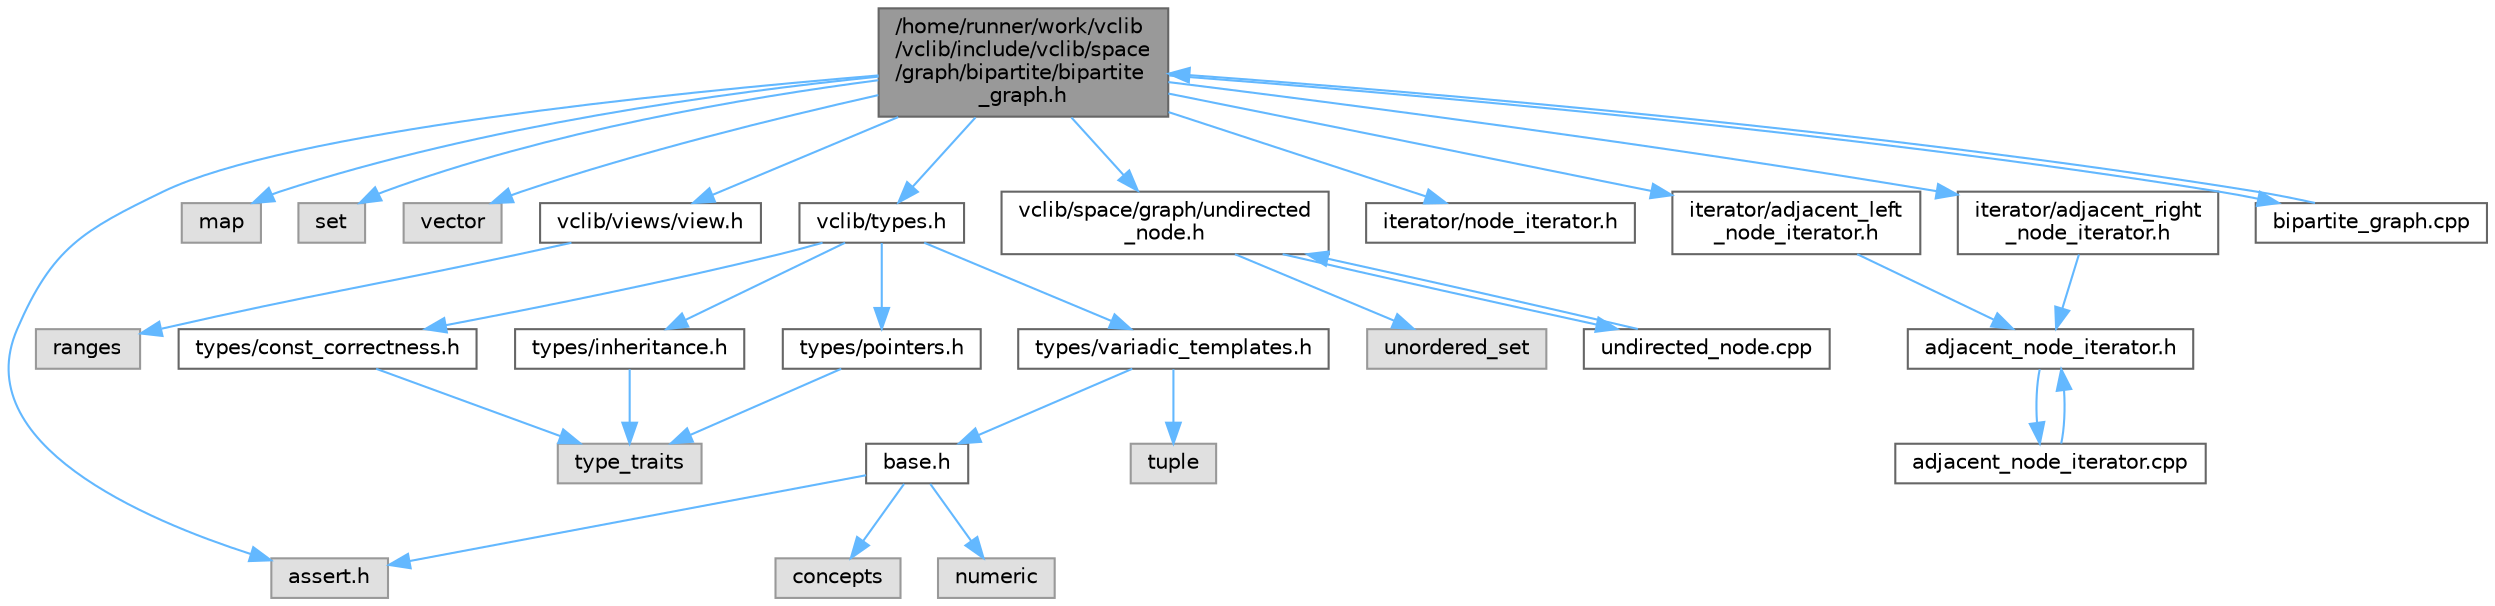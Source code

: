 digraph "/home/runner/work/vclib/vclib/include/vclib/space/graph/bipartite/bipartite_graph.h"
{
 // LATEX_PDF_SIZE
  bgcolor="transparent";
  edge [fontname=Helvetica,fontsize=10,labelfontname=Helvetica,labelfontsize=10];
  node [fontname=Helvetica,fontsize=10,shape=box,height=0.2,width=0.4];
  Node1 [label="/home/runner/work/vclib\l/vclib/include/vclib/space\l/graph/bipartite/bipartite\l_graph.h",height=0.2,width=0.4,color="gray40", fillcolor="grey60", style="filled", fontcolor="black",tooltip=" "];
  Node1 -> Node2 [color="steelblue1",style="solid"];
  Node2 [label="assert.h",height=0.2,width=0.4,color="grey60", fillcolor="#E0E0E0", style="filled",tooltip=" "];
  Node1 -> Node3 [color="steelblue1",style="solid"];
  Node3 [label="map",height=0.2,width=0.4,color="grey60", fillcolor="#E0E0E0", style="filled",tooltip=" "];
  Node1 -> Node4 [color="steelblue1",style="solid"];
  Node4 [label="set",height=0.2,width=0.4,color="grey60", fillcolor="#E0E0E0", style="filled",tooltip=" "];
  Node1 -> Node5 [color="steelblue1",style="solid"];
  Node5 [label="vector",height=0.2,width=0.4,color="grey60", fillcolor="#E0E0E0", style="filled",tooltip=" "];
  Node1 -> Node6 [color="steelblue1",style="solid"];
  Node6 [label="vclib/views/view.h",height=0.2,width=0.4,color="grey40", fillcolor="white", style="filled",URL="$view_8h.html",tooltip=" "];
  Node6 -> Node7 [color="steelblue1",style="solid"];
  Node7 [label="ranges",height=0.2,width=0.4,color="grey60", fillcolor="#E0E0E0", style="filled",tooltip=" "];
  Node1 -> Node8 [color="steelblue1",style="solid"];
  Node8 [label="vclib/types.h",height=0.2,width=0.4,color="grey40", fillcolor="white", style="filled",URL="$types_8h.html",tooltip=" "];
  Node8 -> Node9 [color="steelblue1",style="solid"];
  Node9 [label="types/const_correctness.h",height=0.2,width=0.4,color="grey40", fillcolor="white", style="filled",URL="$types_2const__correctness_8h.html",tooltip=" "];
  Node9 -> Node10 [color="steelblue1",style="solid"];
  Node10 [label="type_traits",height=0.2,width=0.4,color="grey60", fillcolor="#E0E0E0", style="filled",tooltip=" "];
  Node8 -> Node11 [color="steelblue1",style="solid"];
  Node11 [label="types/inheritance.h",height=0.2,width=0.4,color="grey40", fillcolor="white", style="filled",URL="$inheritance_8h.html",tooltip=" "];
  Node11 -> Node10 [color="steelblue1",style="solid"];
  Node8 -> Node12 [color="steelblue1",style="solid"];
  Node12 [label="types/pointers.h",height=0.2,width=0.4,color="grey40", fillcolor="white", style="filled",URL="$types_2pointers_8h.html",tooltip=" "];
  Node12 -> Node10 [color="steelblue1",style="solid"];
  Node8 -> Node13 [color="steelblue1",style="solid"];
  Node13 [label="types/variadic_templates.h",height=0.2,width=0.4,color="grey40", fillcolor="white", style="filled",URL="$variadic__templates_8h.html",tooltip=" "];
  Node13 -> Node14 [color="steelblue1",style="solid"];
  Node14 [label="base.h",height=0.2,width=0.4,color="grey40", fillcolor="white", style="filled",URL="$types_2base_8h.html",tooltip=" "];
  Node14 -> Node2 [color="steelblue1",style="solid"];
  Node14 -> Node15 [color="steelblue1",style="solid"];
  Node15 [label="concepts",height=0.2,width=0.4,color="grey60", fillcolor="#E0E0E0", style="filled",tooltip=" "];
  Node14 -> Node16 [color="steelblue1",style="solid"];
  Node16 [label="numeric",height=0.2,width=0.4,color="grey60", fillcolor="#E0E0E0", style="filled",tooltip=" "];
  Node13 -> Node17 [color="steelblue1",style="solid"];
  Node17 [label="tuple",height=0.2,width=0.4,color="grey60", fillcolor="#E0E0E0", style="filled",tooltip=" "];
  Node1 -> Node18 [color="steelblue1",style="solid"];
  Node18 [label="vclib/space/graph/undirected\l_node.h",height=0.2,width=0.4,color="grey40", fillcolor="white", style="filled",URL="$undirected__node_8h.html",tooltip=" "];
  Node18 -> Node19 [color="steelblue1",style="solid"];
  Node19 [label="unordered_set",height=0.2,width=0.4,color="grey60", fillcolor="#E0E0E0", style="filled",tooltip=" "];
  Node18 -> Node20 [color="steelblue1",style="solid"];
  Node20 [label="undirected_node.cpp",height=0.2,width=0.4,color="grey40", fillcolor="white", style="filled",URL="$undirected__node_8cpp.html",tooltip=" "];
  Node20 -> Node18 [color="steelblue1",style="solid"];
  Node1 -> Node21 [color="steelblue1",style="solid"];
  Node21 [label="iterator/node_iterator.h",height=0.2,width=0.4,color="grey40", fillcolor="white", style="filled",URL="$node__iterator_8h.html",tooltip=" "];
  Node1 -> Node22 [color="steelblue1",style="solid"];
  Node22 [label="iterator/adjacent_left\l_node_iterator.h",height=0.2,width=0.4,color="grey40", fillcolor="white", style="filled",URL="$adjacent__left__node__iterator_8h.html",tooltip=" "];
  Node22 -> Node23 [color="steelblue1",style="solid"];
  Node23 [label="adjacent_node_iterator.h",height=0.2,width=0.4,color="grey40", fillcolor="white", style="filled",URL="$adjacent__node__iterator_8h.html",tooltip=" "];
  Node23 -> Node24 [color="steelblue1",style="solid"];
  Node24 [label="adjacent_node_iterator.cpp",height=0.2,width=0.4,color="grey40", fillcolor="white", style="filled",URL="$adjacent__node__iterator_8cpp.html",tooltip=" "];
  Node24 -> Node23 [color="steelblue1",style="solid"];
  Node1 -> Node25 [color="steelblue1",style="solid"];
  Node25 [label="iterator/adjacent_right\l_node_iterator.h",height=0.2,width=0.4,color="grey40", fillcolor="white", style="filled",URL="$adjacent__right__node__iterator_8h.html",tooltip=" "];
  Node25 -> Node23 [color="steelblue1",style="solid"];
  Node1 -> Node26 [color="steelblue1",style="solid"];
  Node26 [label="bipartite_graph.cpp",height=0.2,width=0.4,color="grey40", fillcolor="white", style="filled",URL="$bipartite__graph_8cpp.html",tooltip=" "];
  Node26 -> Node1 [color="steelblue1",style="solid"];
}
